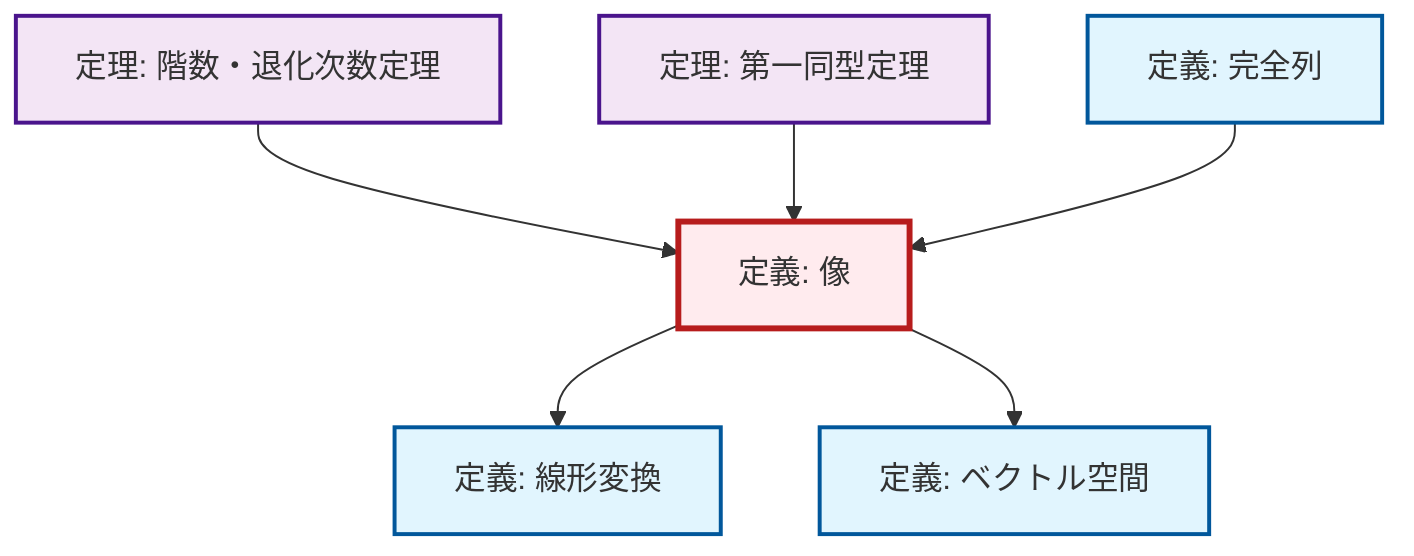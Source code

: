 graph TD
    classDef definition fill:#e1f5fe,stroke:#01579b,stroke-width:2px
    classDef theorem fill:#f3e5f5,stroke:#4a148c,stroke-width:2px
    classDef axiom fill:#fff3e0,stroke:#e65100,stroke-width:2px
    classDef example fill:#e8f5e9,stroke:#1b5e20,stroke-width:2px
    classDef current fill:#ffebee,stroke:#b71c1c,stroke-width:3px
    thm-first-isomorphism["定理: 第一同型定理"]:::theorem
    def-vector-space["定義: ベクトル空間"]:::definition
    def-linear-transformation["定義: 線形変換"]:::definition
    thm-rank-nullity["定理: 階数・退化次数定理"]:::theorem
    def-exact-sequence["定義: 完全列"]:::definition
    def-image["定義: 像"]:::definition
    thm-rank-nullity --> def-image
    def-image --> def-linear-transformation
    thm-first-isomorphism --> def-image
    def-exact-sequence --> def-image
    def-image --> def-vector-space
    class def-image current